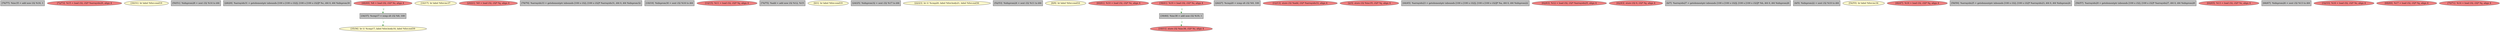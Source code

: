 
digraph G {


node1528 [fillcolor=grey,label="[76/77]  %inc35 = add nsw i32 %18, 1",shape=rectangle,style=filled ]
node1526 [fillcolor=lightcoral,label="[72/73]  %15 = load i32, i32* %arrayidx29, align 4",shape=ellipse,style=filled ]
node1505 [fillcolor=lemonchiffon,label="[30/31]  br label %for.cond19",shape=ellipse,style=filled ]
node1514 [fillcolor=grey,label="[50/51]  %idxprom28 = sext i32 %14 to i64",shape=rectangle,style=filled ]
node1504 [fillcolor=grey,label="[28/29]  %arrayidx31 = getelementptr inbounds [100 x [100 x i32]], [100 x [100 x i32]]* %c, i64 0, i64 %idxprom30",shape=rectangle,style=filled ]
node1512 [fillcolor=lemonchiffon,label="[35/36]  br i1 %cmp17, label %for.body18, label %for.end39",shape=ellipse,style=filled ]
node1498 [fillcolor=lemonchiffon,label="[16/17]  br label %for.inc37",shape=ellipse,style=filled ]
node1500 [fillcolor=lightcoral,label="[20/21]  %9 = load i32, i32* %j, align 4",shape=ellipse,style=filled ]
node1529 [fillcolor=grey,label="[78/79]  %arrayidx33 = getelementptr inbounds [100 x i32], [100 x i32]* %arrayidx31, i64 0, i64 %idxprom32",shape=rectangle,style=filled ]
node1499 [fillcolor=grey,label="[18/19]  %idxprom30 = sext i32 %16 to i64",shape=rectangle,style=filled ]
node1497 [fillcolor=lightcoral,label="[14/15]  %11 = load i32, i32* %j, align 4",shape=ellipse,style=filled ]
node1527 [fillcolor=grey,label="[74/75]  %add = add nsw i32 %12, %15",shape=rectangle,style=filled ]
node1490 [fillcolor=lemonchiffon,label="[0/1]  br label %for.cond19",shape=ellipse,style=filled ]
node1513 [fillcolor=lightcoral,label="[48/49]  %8 = load i32, i32* %i, align 4",shape=ellipse,style=filled ]
node1502 [fillcolor=grey,label="[24/25]  %idxprom32 = sext i32 %17 to i64",shape=rectangle,style=filled ]
node1501 [fillcolor=lemonchiffon,label="[22/23]  br i1 %cmp20, label %for.body21, label %for.end36",shape=ellipse,style=filled ]
node1516 [fillcolor=grey,label="[52/53]  %idxprom24 = sext i32 %11 to i64",shape=rectangle,style=filled ]
node1494 [fillcolor=lemonchiffon,label="[8/9]  br label %for.cond16",shape=ellipse,style=filled ]
node1520 [fillcolor=lightcoral,label="[60/61]  %10 = load i32, i32* %i, align 4",shape=ellipse,style=filled ]
node1515 [fillcolor=grey,label="[39/40]  %inc38 = add nsw i32 %19, 1",shape=rectangle,style=filled ]
node1503 [fillcolor=grey,label="[26/27]  %cmp20 = icmp slt i32 %9, 100",shape=rectangle,style=filled ]
node1496 [fillcolor=lightcoral,label="[12/13]  store i32 %add, i32* %arrayidx33, align 4",shape=ellipse,style=filled ]
node1491 [fillcolor=lightcoral,label="[2/3]  store i32 %inc35, i32* %j, align 4",shape=ellipse,style=filled ]
node1510 [fillcolor=grey,label="[44/45]  %arrayidx23 = getelementptr inbounds [100 x [100 x i32]], [100 x [100 x i32]]* %a, i64 0, i64 %idxprom22",shape=rectangle,style=filled ]
node1521 [fillcolor=lightcoral,label="[62/63]  %12 = load i32, i32* %arrayidx25, align 4",shape=ellipse,style=filled ]
node1495 [fillcolor=lightcoral,label="[10/11]  store i32 %inc38, i32* %i, align 4",shape=ellipse,style=filled ]
node1509 [fillcolor=lightcoral,label="[42/43]  store i32 0, i32* %j, align 4",shape=ellipse,style=filled ]
node1493 [fillcolor=grey,label="[6/7]  %arrayidx27 = getelementptr inbounds [100 x [100 x i32]], [100 x [100 x i32]]* %b, i64 0, i64 %idxprom26",shape=rectangle,style=filled ]
node1507 [fillcolor=grey,label="[34/37]  %cmp17 = icmp slt i32 %8, 100",shape=rectangle,style=filled ]
node1492 [fillcolor=grey,label="[4/5]  %idxprom22 = sext i32 %10 to i64",shape=rectangle,style=filled ]
node1517 [fillcolor=lemonchiffon,label="[54/55]  br label %for.inc34",shape=ellipse,style=filled ]
node1511 [fillcolor=lightcoral,label="[46/47]  %18 = load i32, i32* %j, align 4",shape=ellipse,style=filled ]
node1519 [fillcolor=grey,label="[58/59]  %arrayidx25 = getelementptr inbounds [100 x i32], [100 x i32]* %arrayidx23, i64 0, i64 %idxprom24",shape=rectangle,style=filled ]
node1518 [fillcolor=grey,label="[56/57]  %arrayidx29 = getelementptr inbounds [100 x i32], [100 x i32]* %arrayidx27, i64 0, i64 %idxprom28",shape=rectangle,style=filled ]
node1522 [fillcolor=lightcoral,label="[64/65]  %13 = load i32, i32* %i, align 4",shape=ellipse,style=filled ]
node1523 [fillcolor=grey,label="[66/67]  %idxprom26 = sext i32 %13 to i64",shape=rectangle,style=filled ]
node1506 [fillcolor=lightcoral,label="[32/33]  %16 = load i32, i32* %i, align 4",shape=ellipse,style=filled ]
node1508 [fillcolor=lightcoral,label="[38/41]  %19 = load i32, i32* %i, align 4",shape=ellipse,style=filled ]
node1524 [fillcolor=lightcoral,label="[68/69]  %17 = load i32, i32* %j, align 4",shape=ellipse,style=filled ]
node1525 [fillcolor=lightcoral,label="[70/71]  %14 = load i32, i32* %j, align 4",shape=ellipse,style=filled ]

node1508->node1515 [style=dotted,color=forestgreen,label="T",fontcolor=forestgreen ]
node1513->node1507 [style=dotted,color=forestgreen,label="T",fontcolor=forestgreen ]
node1515->node1495 [style=dotted,color=forestgreen,label="T",fontcolor=forestgreen ]
node1507->node1512 [style=dotted,color=forestgreen,label="T",fontcolor=forestgreen ]


}
